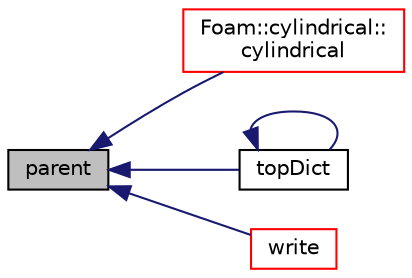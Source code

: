 digraph "parent"
{
  bgcolor="transparent";
  edge [fontname="Helvetica",fontsize="10",labelfontname="Helvetica",labelfontsize="10"];
  node [fontname="Helvetica",fontsize="10",shape=record];
  rankdir="LR";
  Node1 [label="parent",height=0.2,width=0.4,color="black", fillcolor="grey75", style="filled", fontcolor="black"];
  Node1 -> Node2 [dir="back",color="midnightblue",fontsize="10",style="solid",fontname="Helvetica"];
  Node2 [label="Foam::cylindrical::\lcylindrical",height=0.2,width=0.4,color="red",URL="$a00501.html#af456970902b8f8584ea20736e3842870",tooltip="Construct from dictionary and objectRegistry. "];
  Node1 -> Node3 [dir="back",color="midnightblue",fontsize="10",style="solid",fontname="Helvetica"];
  Node3 [label="topDict",height=0.2,width=0.4,color="black",URL="$a00532.html#a6d069874a3b023c962746c84fb7f4c97",tooltip="Return the top of the tree. "];
  Node3 -> Node3 [dir="back",color="midnightblue",fontsize="10",style="solid",fontname="Helvetica"];
  Node1 -> Node4 [dir="back",color="midnightblue",fontsize="10",style="solid",fontname="Helvetica"];
  Node4 [label="write",height=0.2,width=0.4,color="red",URL="$a00532.html#a4a8c5a25ca68b97e8408d4016287b5e2",tooltip="Write dictionary, normally with sub-dictionary formatting. "];
}
